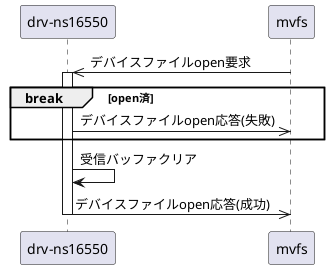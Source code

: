 @startuml

participant "drv-ns16550" as drv
participant mvfs

drv <<- mvfs: デバイスファイルopen要求
activate drv

break open済
    drv ->> mvfs: デバイスファイルopen応答(失敗)
end break

drv -> drv: 受信バッファクリア

drv ->> mvfs: デバイスファイルopen応答(成功)
deactivate drv

@enduml
